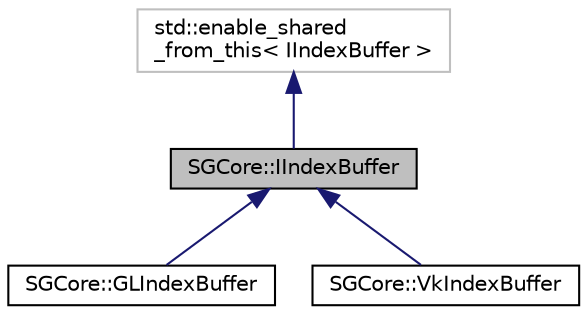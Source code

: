 digraph "SGCore::IIndexBuffer"
{
 // LATEX_PDF_SIZE
  edge [fontname="Helvetica",fontsize="10",labelfontname="Helvetica",labelfontsize="10"];
  node [fontname="Helvetica",fontsize="10",shape=record];
  Node1 [label="SGCore::IIndexBuffer",height=0.2,width=0.4,color="black", fillcolor="grey75", style="filled", fontcolor="black",tooltip=" "];
  Node2 -> Node1 [dir="back",color="midnightblue",fontsize="10",style="solid"];
  Node2 [label="std::enable_shared\l_from_this\< IIndexBuffer \>",height=0.2,width=0.4,color="grey75", fillcolor="white", style="filled",tooltip=" "];
  Node1 -> Node3 [dir="back",color="midnightblue",fontsize="10",style="solid"];
  Node3 [label="SGCore::GLIndexBuffer",height=0.2,width=0.4,color="black", fillcolor="white", style="filled",URL="$classSGCore_1_1GLIndexBuffer.html",tooltip=" "];
  Node1 -> Node4 [dir="back",color="midnightblue",fontsize="10",style="solid"];
  Node4 [label="SGCore::VkIndexBuffer",height=0.2,width=0.4,color="black", fillcolor="white", style="filled",URL="$classSGCore_1_1VkIndexBuffer.html",tooltip=" "];
}
